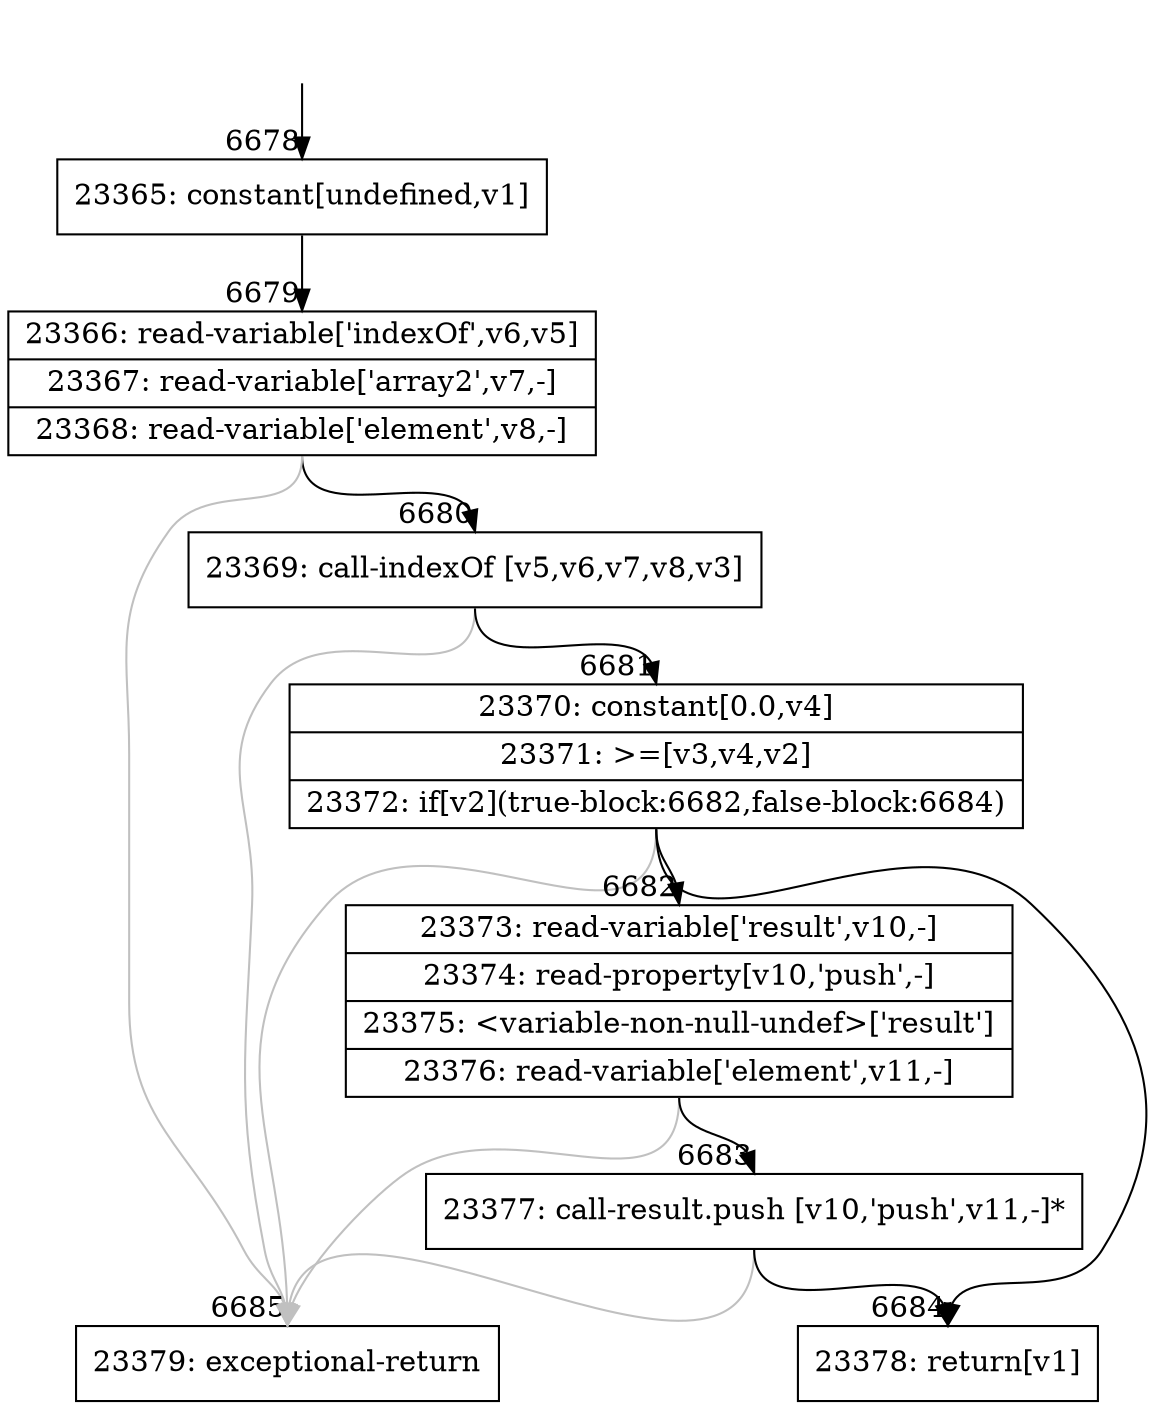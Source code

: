 digraph {
rankdir="TD"
BB_entry553[shape=none,label=""];
BB_entry553 -> BB6678 [tailport=s, headport=n, headlabel="    6678"]
BB6678 [shape=record label="{23365: constant[undefined,v1]}" ] 
BB6678 -> BB6679 [tailport=s, headport=n, headlabel="      6679"]
BB6679 [shape=record label="{23366: read-variable['indexOf',v6,v5]|23367: read-variable['array2',v7,-]|23368: read-variable['element',v8,-]}" ] 
BB6679 -> BB6680 [tailport=s, headport=n, headlabel="      6680"]
BB6679 -> BB6685 [tailport=s, headport=n, color=gray, headlabel="      6685"]
BB6680 [shape=record label="{23369: call-indexOf [v5,v6,v7,v8,v3]}" ] 
BB6680 -> BB6681 [tailport=s, headport=n, headlabel="      6681"]
BB6680 -> BB6685 [tailport=s, headport=n, color=gray]
BB6681 [shape=record label="{23370: constant[0.0,v4]|23371: \>=[v3,v4,v2]|23372: if[v2](true-block:6682,false-block:6684)}" ] 
BB6681 -> BB6682 [tailport=s, headport=n, headlabel="      6682"]
BB6681 -> BB6684 [tailport=s, headport=n, headlabel="      6684"]
BB6681 -> BB6685 [tailport=s, headport=n, color=gray]
BB6682 [shape=record label="{23373: read-variable['result',v10,-]|23374: read-property[v10,'push',-]|23375: \<variable-non-null-undef\>['result']|23376: read-variable['element',v11,-]}" ] 
BB6682 -> BB6683 [tailport=s, headport=n, headlabel="      6683"]
BB6682 -> BB6685 [tailport=s, headport=n, color=gray]
BB6683 [shape=record label="{23377: call-result.push [v10,'push',v11,-]*}" ] 
BB6683 -> BB6684 [tailport=s, headport=n]
BB6683 -> BB6685 [tailport=s, headport=n, color=gray]
BB6684 [shape=record label="{23378: return[v1]}" ] 
BB6685 [shape=record label="{23379: exceptional-return}" ] 
//#$~ 12494
}
